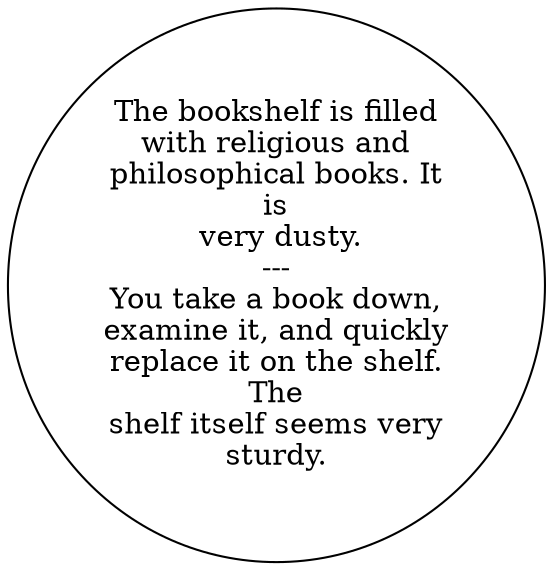digraph MVBSHELF {
  "start" [style=filled       fillcolor="#FFFFFF"       color="#000000"]
  "start" [label="The bookshelf is filled\nwith religious and\nphilosophical books. It\nis\n very dusty.\n---\nYou take a book down,\nexamine it, and quickly\nreplace it on the shelf.\nThe\nshelf itself seems very\nsturdy."]
}